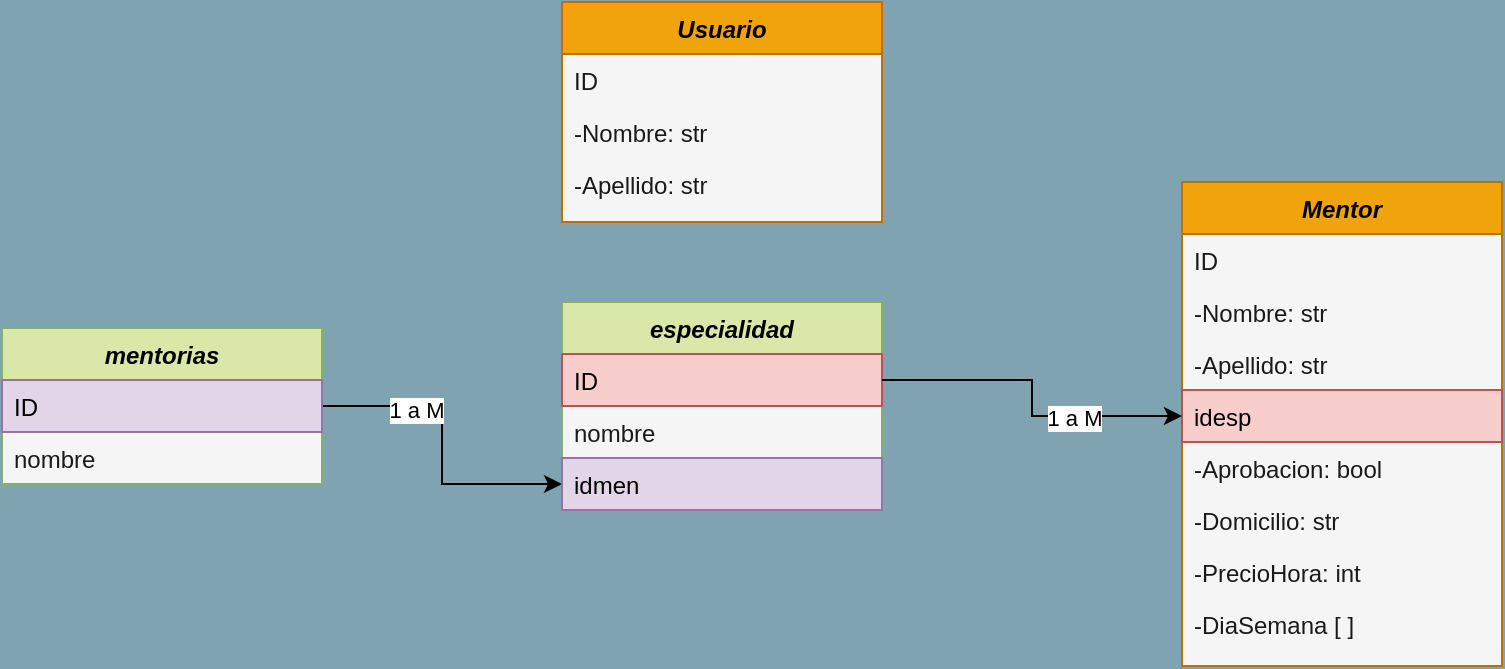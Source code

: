 <mxfile version="20.8.16" type="device"><diagram id="C5RBs43oDa-KdzZeNtuy" name="Page-1"><mxGraphModel dx="1016" dy="607" grid="1" gridSize="10" guides="1" tooltips="1" connect="1" arrows="1" fold="1" page="1" pageScale="1" pageWidth="827" pageHeight="1169" background="#7FA3B0" math="0" shadow="0"><root><mxCell id="WIyWlLk6GJQsqaUBKTNV-0"/><mxCell id="WIyWlLk6GJQsqaUBKTNV-1" parent="WIyWlLk6GJQsqaUBKTNV-0"/><mxCell id="zkfFHV4jXpPFQw0GAbJ--0" value="Mentor" style="swimlane;fontStyle=3;align=center;verticalAlign=top;childLayout=stackLayout;horizontal=1;startSize=26;horizontalStack=0;resizeParent=1;resizeLast=0;collapsible=1;marginBottom=0;rounded=0;shadow=0;strokeWidth=1;labelBackgroundColor=none;fillColor=#f0a30a;strokeColor=#BD7000;fontColor=#000000;swimlaneFillColor=#F5F5F5;" parent="WIyWlLk6GJQsqaUBKTNV-1" vertex="1"><mxGeometry x="630" y="180" width="160" height="242" as="geometry"><mxRectangle x="230" y="140" width="160" height="26" as="alternateBounds"/></mxGeometry></mxCell><mxCell id="mB9PSJ2_aSpdvWSj_q7_-23" value="ID" style="text;align=left;verticalAlign=top;spacingLeft=4;spacingRight=4;overflow=hidden;rotatable=0;points=[[0,0.5],[1,0.5]];portConstraint=eastwest;labelBackgroundColor=none;fontColor=#1A1A1A;" parent="zkfFHV4jXpPFQw0GAbJ--0" vertex="1"><mxGeometry y="26" width="160" height="26" as="geometry"/></mxCell><mxCell id="zkfFHV4jXpPFQw0GAbJ--1" value="-Nombre: str" style="text;align=left;verticalAlign=top;spacingLeft=4;spacingRight=4;overflow=hidden;rotatable=0;points=[[0,0.5],[1,0.5]];portConstraint=eastwest;labelBackgroundColor=none;fontColor=#1A1A1A;" parent="zkfFHV4jXpPFQw0GAbJ--0" vertex="1"><mxGeometry y="52" width="160" height="26" as="geometry"/></mxCell><mxCell id="ZkC7I2p3yPNjrSiGixDt-7" value="-Apellido: str" style="text;align=left;verticalAlign=top;spacingLeft=4;spacingRight=4;overflow=hidden;rotatable=0;points=[[0,0.5],[1,0.5]];portConstraint=eastwest;rounded=0;shadow=0;html=0;labelBackgroundColor=none;fontColor=#1A1A1A;" parent="zkfFHV4jXpPFQw0GAbJ--0" vertex="1"><mxGeometry y="78" width="160" height="26" as="geometry"/></mxCell><mxCell id="rtDkh-K6iI7hykQaBmqu-27" value="idesp" style="text;align=left;verticalAlign=top;spacingLeft=4;spacingRight=4;overflow=hidden;rotatable=0;points=[[0,0.5],[1,0.5]];portConstraint=eastwest;rounded=0;shadow=0;html=0;labelBackgroundColor=none;fillColor=#f8cecc;strokeColor=#b85450;" parent="zkfFHV4jXpPFQw0GAbJ--0" vertex="1"><mxGeometry y="104" width="160" height="26" as="geometry"/></mxCell><mxCell id="ZkC7I2p3yPNjrSiGixDt-5" value="-Aprobacion: bool" style="text;align=left;verticalAlign=top;spacingLeft=4;spacingRight=4;overflow=hidden;rotatable=0;points=[[0,0.5],[1,0.5]];portConstraint=eastwest;rounded=0;shadow=0;html=0;labelBackgroundColor=none;fontColor=#1A1A1A;" parent="zkfFHV4jXpPFQw0GAbJ--0" vertex="1"><mxGeometry y="130" width="160" height="26" as="geometry"/></mxCell><mxCell id="zkfFHV4jXpPFQw0GAbJ--2" value="-Domicilio: str" style="text;align=left;verticalAlign=top;spacingLeft=4;spacingRight=4;overflow=hidden;rotatable=0;points=[[0,0.5],[1,0.5]];portConstraint=eastwest;rounded=0;shadow=0;html=0;labelBackgroundColor=none;fontColor=#1A1A1A;" parent="zkfFHV4jXpPFQw0GAbJ--0" vertex="1"><mxGeometry y="156" width="160" height="26" as="geometry"/></mxCell><mxCell id="zkfFHV4jXpPFQw0GAbJ--3" value="-PrecioHora: int" style="text;align=left;verticalAlign=top;spacingLeft=4;spacingRight=4;overflow=hidden;rotatable=0;points=[[0,0.5],[1,0.5]];portConstraint=eastwest;rounded=0;shadow=0;html=0;labelBackgroundColor=none;fontColor=#1A1A1A;" parent="zkfFHV4jXpPFQw0GAbJ--0" vertex="1"><mxGeometry y="182" width="160" height="26" as="geometry"/></mxCell><mxCell id="ZkC7I2p3yPNjrSiGixDt-8" value="-DiaSemana [ ]" style="text;align=left;verticalAlign=top;spacingLeft=4;spacingRight=4;overflow=hidden;rotatable=0;points=[[0,0.5],[1,0.5]];portConstraint=eastwest;rounded=0;shadow=0;html=0;labelBackgroundColor=none;fontColor=#1A1A1A;swimlaneFillColor=default;" parent="zkfFHV4jXpPFQw0GAbJ--0" vertex="1"><mxGeometry y="208" width="160" height="26" as="geometry"/></mxCell><mxCell id="h39aKyCw2Wysf8UvO6bu-4" style="edgeStyle=orthogonalEdgeStyle;rounded=0;orthogonalLoop=1;jettySize=auto;html=1;entryX=0;entryY=0.5;entryDx=0;entryDy=0;exitX=1;exitY=0.5;exitDx=0;exitDy=0;" edge="1" parent="WIyWlLk6GJQsqaUBKTNV-1" source="rtDkh-K6iI7hykQaBmqu-3" target="h39aKyCw2Wysf8UvO6bu-3"><mxGeometry relative="1" as="geometry"/></mxCell><mxCell id="h39aKyCw2Wysf8UvO6bu-7" value="1 a M" style="edgeLabel;html=1;align=center;verticalAlign=middle;resizable=0;points=[];" vertex="1" connectable="0" parent="h39aKyCw2Wysf8UvO6bu-4"><mxGeometry x="-0.474" y="-1" relative="1" as="geometry"><mxPoint x="5" y="1" as="offset"/></mxGeometry></mxCell><mxCell id="rtDkh-K6iI7hykQaBmqu-2" value="mentorias" style="swimlane;fontStyle=3;align=center;verticalAlign=top;childLayout=stackLayout;horizontal=1;startSize=26;horizontalStack=0;resizeParent=1;resizeLast=0;collapsible=1;marginBottom=0;rounded=0;shadow=0;strokeWidth=1;labelBackgroundColor=none;fillColor=#D9E8A9;strokeColor=#82b366;swimlaneFillColor=#F5F5F5;" parent="WIyWlLk6GJQsqaUBKTNV-1" vertex="1"><mxGeometry x="40" y="253" width="160" height="78" as="geometry"><mxRectangle x="230" y="140" width="160" height="26" as="alternateBounds"/></mxGeometry></mxCell><mxCell id="rtDkh-K6iI7hykQaBmqu-3" value="ID" style="text;align=left;verticalAlign=top;spacingLeft=4;spacingRight=4;overflow=hidden;rotatable=0;points=[[0,0.5],[1,0.5]];portConstraint=eastwest;labelBackgroundColor=none;swimlaneFillColor=#F5F5F5;fillColor=#e1d5e7;strokeColor=#9673a6;" parent="rtDkh-K6iI7hykQaBmqu-2" vertex="1"><mxGeometry y="26" width="160" height="26" as="geometry"/></mxCell><mxCell id="rtDkh-K6iI7hykQaBmqu-4" value="nombre" style="text;align=left;verticalAlign=top;spacingLeft=4;spacingRight=4;overflow=hidden;rotatable=0;points=[[0,0.5],[1,0.5]];portConstraint=eastwest;labelBackgroundColor=none;fontColor=#1A1A1A;swimlaneFillColor=#F5F5F5;" parent="rtDkh-K6iI7hykQaBmqu-2" vertex="1"><mxGeometry y="52" width="160" height="26" as="geometry"/></mxCell><mxCell id="8vFZlvVi-uoFMpxEvzFl-0" value="Usuario" style="swimlane;fontStyle=3;align=center;verticalAlign=top;childLayout=stackLayout;horizontal=1;startSize=26;horizontalStack=0;resizeParent=1;resizeLast=0;collapsible=1;marginBottom=0;rounded=0;shadow=0;strokeWidth=1;labelBackgroundColor=none;fillColor=#f0a30a;strokeColor=#BD7000;fontColor=#000000;swimlaneFillColor=#F5F5F5;" parent="WIyWlLk6GJQsqaUBKTNV-1" vertex="1"><mxGeometry x="320" y="90" width="160" height="110" as="geometry"><mxRectangle x="230" y="140" width="160" height="26" as="alternateBounds"/></mxGeometry></mxCell><mxCell id="8vFZlvVi-uoFMpxEvzFl-1" value="ID" style="text;align=left;verticalAlign=top;spacingLeft=4;spacingRight=4;overflow=hidden;rotatable=0;points=[[0,0.5],[1,0.5]];portConstraint=eastwest;labelBackgroundColor=none;fontColor=#1A1A1A;" parent="8vFZlvVi-uoFMpxEvzFl-0" vertex="1"><mxGeometry y="26" width="160" height="26" as="geometry"/></mxCell><mxCell id="8vFZlvVi-uoFMpxEvzFl-2" value="-Nombre: str" style="text;align=left;verticalAlign=top;spacingLeft=4;spacingRight=4;overflow=hidden;rotatable=0;points=[[0,0.5],[1,0.5]];portConstraint=eastwest;labelBackgroundColor=none;fontColor=#1A1A1A;" parent="8vFZlvVi-uoFMpxEvzFl-0" vertex="1"><mxGeometry y="52" width="160" height="26" as="geometry"/></mxCell><mxCell id="8vFZlvVi-uoFMpxEvzFl-3" value="-Apellido: str" style="text;align=left;verticalAlign=top;spacingLeft=4;spacingRight=4;overflow=hidden;rotatable=0;points=[[0,0.5],[1,0.5]];portConstraint=eastwest;rounded=0;shadow=0;html=0;labelBackgroundColor=none;fontColor=#1A1A1A;swimlaneFillColor=default;" parent="8vFZlvVi-uoFMpxEvzFl-0" vertex="1"><mxGeometry y="78" width="160" height="26" as="geometry"/></mxCell><mxCell id="h39aKyCw2Wysf8UvO6bu-0" value="especialidad" style="swimlane;fontStyle=3;align=center;verticalAlign=top;childLayout=stackLayout;horizontal=1;startSize=26;horizontalStack=0;resizeParent=1;resizeLast=0;collapsible=1;marginBottom=0;rounded=0;shadow=0;strokeWidth=1;labelBackgroundColor=none;fillColor=#D9E8A9;strokeColor=#82b366;swimlaneFillColor=#F5F5F5;" vertex="1" parent="WIyWlLk6GJQsqaUBKTNV-1"><mxGeometry x="320" y="240" width="160" height="104" as="geometry"><mxRectangle x="230" y="140" width="160" height="26" as="alternateBounds"/></mxGeometry></mxCell><mxCell id="h39aKyCw2Wysf8UvO6bu-1" value="ID" style="text;align=left;verticalAlign=top;spacingLeft=4;spacingRight=4;overflow=hidden;rotatable=0;points=[[0,0.5],[1,0.5]];portConstraint=eastwest;labelBackgroundColor=none;swimlaneFillColor=#F5F5F5;fillColor=#f8cecc;strokeColor=#b85450;" vertex="1" parent="h39aKyCw2Wysf8UvO6bu-0"><mxGeometry y="26" width="160" height="26" as="geometry"/></mxCell><mxCell id="h39aKyCw2Wysf8UvO6bu-2" value="nombre" style="text;align=left;verticalAlign=top;spacingLeft=4;spacingRight=4;overflow=hidden;rotatable=0;points=[[0,0.5],[1,0.5]];portConstraint=eastwest;labelBackgroundColor=none;fontColor=#1A1A1A;swimlaneFillColor=#F5F5F5;" vertex="1" parent="h39aKyCw2Wysf8UvO6bu-0"><mxGeometry y="52" width="160" height="26" as="geometry"/></mxCell><mxCell id="h39aKyCw2Wysf8UvO6bu-3" value="idmen" style="text;align=left;verticalAlign=top;spacingLeft=4;spacingRight=4;overflow=hidden;rotatable=0;points=[[0,0.5],[1,0.5]];portConstraint=eastwest;labelBackgroundColor=none;swimlaneFillColor=#F5F5F5;fillColor=#e1d5e7;strokeColor=#9673a6;" vertex="1" parent="h39aKyCw2Wysf8UvO6bu-0"><mxGeometry y="78" width="160" height="26" as="geometry"/></mxCell><mxCell id="h39aKyCw2Wysf8UvO6bu-5" style="edgeStyle=orthogonalEdgeStyle;rounded=0;orthogonalLoop=1;jettySize=auto;html=1;entryX=0;entryY=0.5;entryDx=0;entryDy=0;exitX=1;exitY=0.5;exitDx=0;exitDy=0;" edge="1" parent="WIyWlLk6GJQsqaUBKTNV-1" source="h39aKyCw2Wysf8UvO6bu-1" target="rtDkh-K6iI7hykQaBmqu-27"><mxGeometry relative="1" as="geometry"/></mxCell><mxCell id="h39aKyCw2Wysf8UvO6bu-6" value="1 a M" style="edgeLabel;html=1;align=center;verticalAlign=middle;resizable=0;points=[];" vertex="1" connectable="0" parent="h39aKyCw2Wysf8UvO6bu-5"><mxGeometry x="0.351" y="-1" relative="1" as="geometry"><mxPoint as="offset"/></mxGeometry></mxCell></root></mxGraphModel></diagram></mxfile>